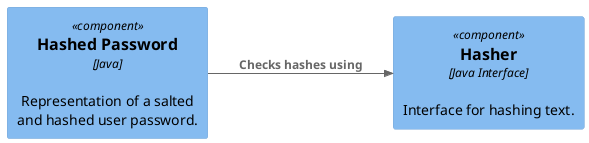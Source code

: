 @startuml
!include <C4/C4_Component.puml>

left to right direction

Component(hashedPassword, "Hashed Password", "Java", "Representation of a salted and hashed user password.")
Component(hasher, "Hasher", "Java Interface", "Interface for hashing text.")

Rel(hashedPassword, hasher, "Checks hashes using")

@enduml
